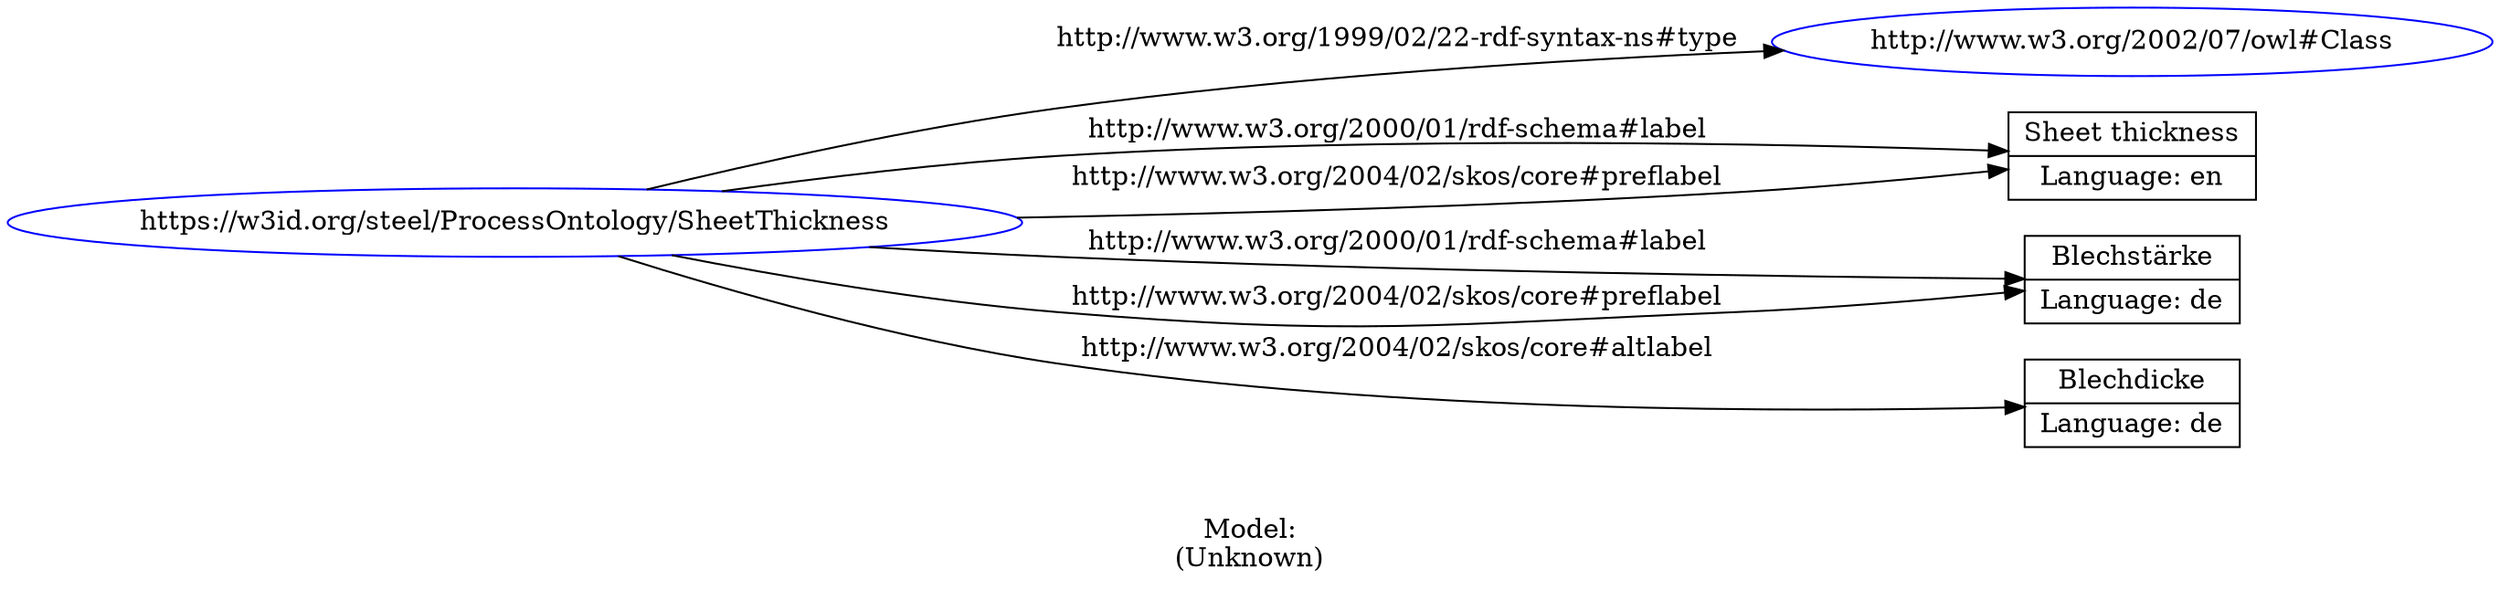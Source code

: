 digraph {
	rankdir = LR;
	charset="utf-8";

	"Rhttps://w3id.org/steel/ProcessOntology/SheetThickness" -> "Rhttp://www.w3.org/2002/07/owl#Class" [ label="http://www.w3.org/1999/02/22-rdf-syntax-ns#type" ];
	"Rhttps://w3id.org/steel/ProcessOntology/SheetThickness" -> "LSheet thickness|Language: en" [ label="http://www.w3.org/2000/01/rdf-schema#label" ];
	"Rhttps://w3id.org/steel/ProcessOntology/SheetThickness" -> "LBlechstärke|Language: de" [ label="http://www.w3.org/2000/01/rdf-schema#label" ];
	"Rhttps://w3id.org/steel/ProcessOntology/SheetThickness" -> "LBlechdicke|Language: de" [ label="http://www.w3.org/2004/02/skos/core#altlabel" ];
	"Rhttps://w3id.org/steel/ProcessOntology/SheetThickness" -> "LSheet thickness|Language: en" [ label="http://www.w3.org/2004/02/skos/core#preflabel" ];
	"Rhttps://w3id.org/steel/ProcessOntology/SheetThickness" -> "LBlechstärke|Language: de" [ label="http://www.w3.org/2004/02/skos/core#preflabel" ];

	// Resources
	"Rhttps://w3id.org/steel/ProcessOntology/SheetThickness" [ label="https://w3id.org/steel/ProcessOntology/SheetThickness", shape = ellipse, color = blue ];
	"Rhttp://www.w3.org/2002/07/owl#Class" [ label="http://www.w3.org/2002/07/owl#Class", shape = ellipse, color = blue ];

	// Anonymous nodes

	// Literals
	"LSheet thickness|Language: en" [ label="Sheet thickness|Language: en", shape = record ];
	"LBlechstärke|Language: de" [ label="Blechstärke|Language: de", shape = record ];
	"LBlechdicke|Language: de" [ label="Blechdicke|Language: de", shape = record ];

	label="\n\nModel:\n(Unknown)";
}
